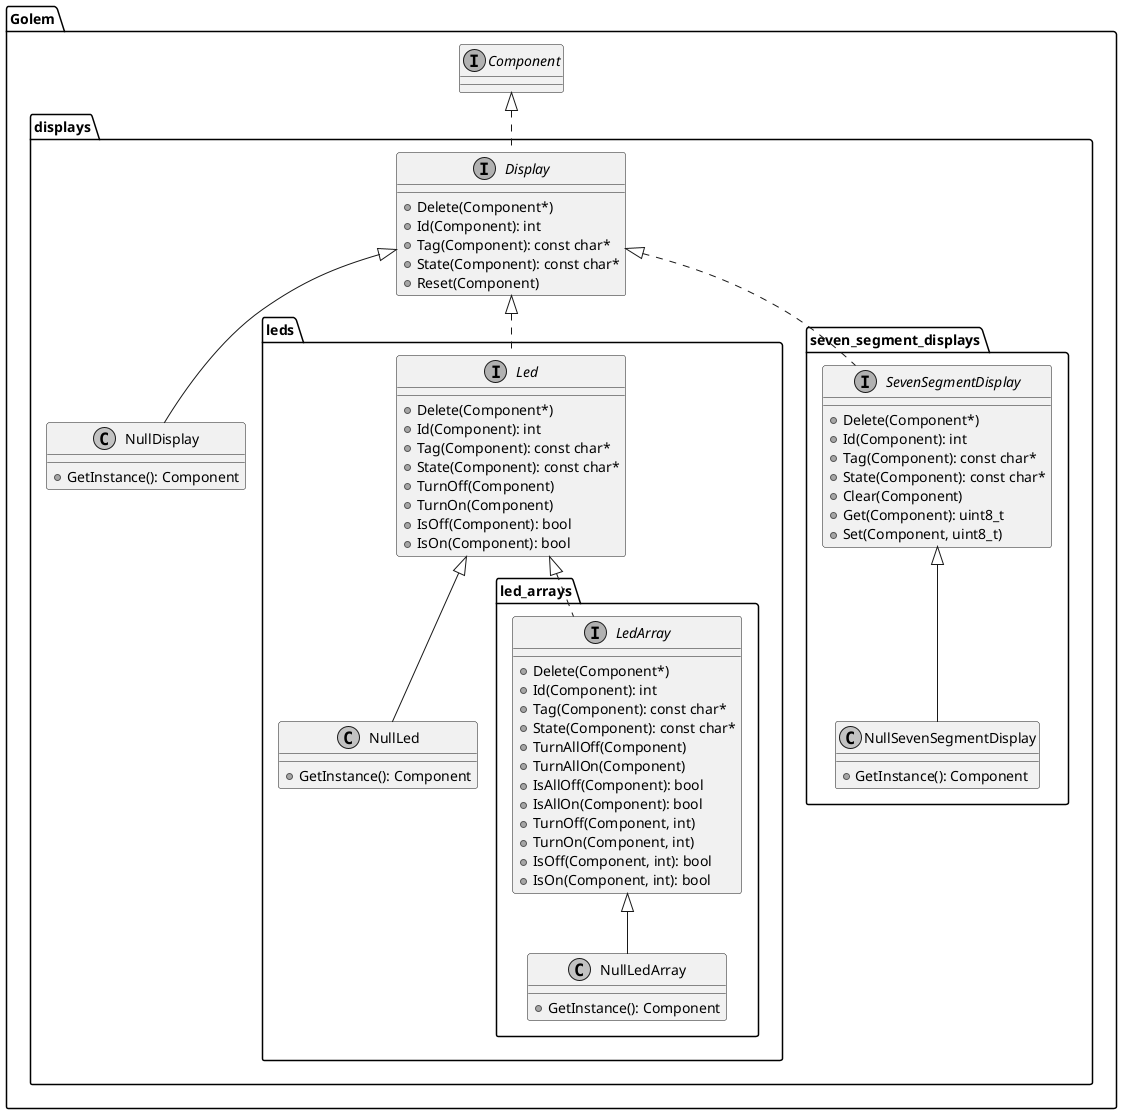 ﻿@startuml display_class_diagram
skinparam {
    defaultFontName Ricty Diminished
    monochrome true
}

package Golem {
    interface Component

    folder displays {
        interface Display {
            + Delete(Component*)
            + Id(Component): int
            + Tag(Component): const char*
            + State(Component): const char*
            + Reset(Component)
        }

        class NullDisplay {
            + GetInstance(): Component
        }

        folder leds {
            interface Led {
                + Delete(Component*)
                + Id(Component): int
                + Tag(Component): const char*
                + State(Component): const char*
                + TurnOff(Component)
                + TurnOn(Component)
                + IsOff(Component): bool
                + IsOn(Component): bool
            }

            class NullLed {
                + GetInstance(): Component
            }

            folder led_arrays {
                interface LedArray {
                    + Delete(Component*)
                    + Id(Component): int
                    + Tag(Component): const char*
                    + State(Component): const char*
                    + TurnAllOff(Component)
                    + TurnAllOn(Component)
                    + IsAllOff(Component): bool
                    + IsAllOn(Component): bool
                    + TurnOff(Component, int)
                    + TurnOn(Component, int)
                    + IsOff(Component, int): bool
                    + IsOn(Component, int): bool
                }

                class NullLedArray {
                    + GetInstance(): Component
                }

                LedArray <|-- NullLedArray
            }

            Led <|-- NullLed
            Led <|.. LedArray
        }

        folder seven_segment_displays {
            interface SevenSegmentDisplay {
                + Delete(Component*)
                + Id(Component): int
                + Tag(Component): const char*
                + State(Component): const char*
                + Clear(Component)
                + Get(Component): uint8_t
                + Set(Component, uint8_t)
            }

                class NullSevenSegmentDisplay {
                    + GetInstance(): Component
                }

            SevenSegmentDisplay <|-- NullSevenSegmentDisplay
        }

        Display <|-- NullDisplay
        Display <|.. Led
        Display <|.. SevenSegmentDisplay
    }

    Component <|.. Display
}
@enduml
